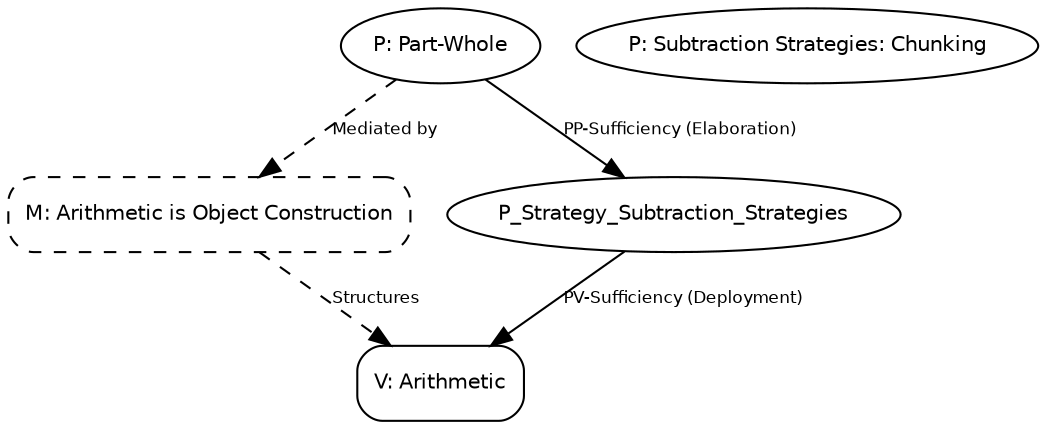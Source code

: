 // MUD for Subtraction_Strategies:_Chunking
digraph {
	node [fontname=Helvetica fontsize=10]
	edge [fontname=Helvetica fontsize=8]
	"P_Embodied_Part-Whole" [label="P: Part-Whole" shape=ellipse]
	"P_Strategy_Subtraction_Strategies:_Chunking" [label="P: Subtraction Strategies: Chunking" shape=ellipse]
	V_Arithmetic [label="V: Arithmetic" shape=box style=rounded]
	"Arithmetic is Object Construction" [label="M: Arithmetic is Object Construction" shape=box style="rounded,dashed"]
	"P_Embodied_Part-Whole" -> P_Strategy_Subtraction_Strategies:_Chunking [label="PP-Sufficiency (Elaboration)" style=solid]
	"P_Embodied_Part-Whole" -> "Arithmetic is Object Construction" [label="Mediated by" style=dashed]
	P_Strategy_Subtraction_Strategies:_Chunking -> V_Arithmetic [label="PV-Sufficiency (Deployment)" style=solid]
	"Arithmetic is Object Construction" -> V_Arithmetic [label=Structures style=dashed]
}
